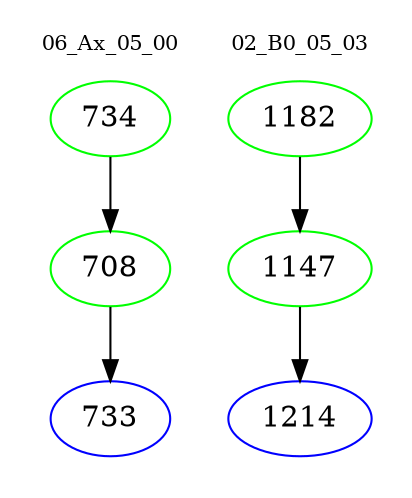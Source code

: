 digraph{
subgraph cluster_0 {
color = white
label = "06_Ax_05_00";
fontsize=10;
T0_734 [label="734", color="green"]
T0_734 -> T0_708 [color="black"]
T0_708 [label="708", color="green"]
T0_708 -> T0_733 [color="black"]
T0_733 [label="733", color="blue"]
}
subgraph cluster_1 {
color = white
label = "02_B0_05_03";
fontsize=10;
T1_1182 [label="1182", color="green"]
T1_1182 -> T1_1147 [color="black"]
T1_1147 [label="1147", color="green"]
T1_1147 -> T1_1214 [color="black"]
T1_1214 [label="1214", color="blue"]
}
}
